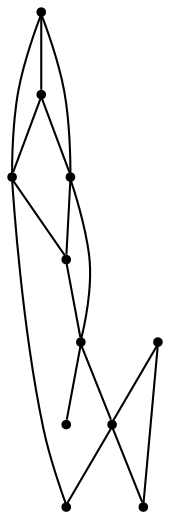 graph {
  node [shape=point,comment="{\"directed\":false,\"doi\":\"10.1007/978-3-319-03841-4_10\",\"figure\":\"2 (3)\"}"]

  v0 [pos="1703.361338346653,1501.177441998641"]
  v1 [pos="1628.899314753586,1426.7527270711494"]
  v2 [pos="1628.899314753586,1501.177441998641"]
  v3 [pos="1628.899314753586,1352.3322089973922"]
  v4 [pos="1554.4332192144468,1277.9116909236345"]
  v5 [pos="1554.4332192144468,1352.3322089973922"]
  v6 [pos="1554.4332192144468,1426.7527270711494"]
  v7 [pos="1554.4332192144468,1501.177441998641"]
  v8 [pos="1479.9711956213798,1501.177441998641"]
  v9 [pos="1479.9711956213798,1352.3322089973922"]
  v10 [pos="1479.9711956213798,1426.7527270711494"]

  v8 -- v10 [id="-2",pos="1479.9711956213798,1501.177441998641 1479.9711956213798,1426.7527270711494 1479.9711956213798,1426.7527270711494 1479.9711956213798,1426.7527270711494"]
  v10 -- v9 [id="-3",pos="1479.9711956213798,1426.7527270711494 1479.9711956213798,1352.3322089973922 1479.9711956213798,1352.3322089973922 1479.9711956213798,1352.3322089973922"]
  v8 -- v6 [id="-4",pos="1479.9711956213798,1501.177441998641 1554.4332192144468,1426.7527270711494 1554.4332192144468,1426.7527270711494 1554.4332192144468,1426.7527270711494"]
  v10 -- v5 [id="-5",pos="1479.9711956213798,1426.7527270711494 1554.4332192144468,1352.3322089973922 1554.4332192144468,1352.3322089973922 1554.4332192144468,1352.3322089973922"]
  v9 -- v5 [id="-6",pos="1479.9711956213798,1352.3322089973922 1554.4332192144468,1352.3322089973922 1554.4332192144468,1352.3322089973922 1554.4332192144468,1352.3322089973922"]
  v8 -- v7 [id="-7",pos="1479.9711956213798,1501.177441998641 1554.4332192144468,1501.177441998641 1554.4332192144468,1501.177441998641 1554.4332192144468,1501.177441998641"]
  v7 -- v6 [id="-10",pos="1554.4332192144468,1501.177441998641 1554.4332192144468,1426.7527270711494 1554.4332192144468,1426.7527270711494 1554.4332192144468,1426.7527270711494"]
  v5 -- v4 [id="-11",pos="1554.4332192144468,1352.3322089973922 1554.4332192144468,1277.9116909236345 1554.4332192144468,1277.9116909236345 1554.4332192144468,1277.9116909236345"]
  v6 -- v3 [id="-12",pos="1554.4332192144468,1426.7527270711494 1628.899314753586,1352.3322089973922 1628.899314753586,1352.3322089973922 1628.899314753586,1352.3322089973922"]
  v2 -- v0 [id="-13",pos="1628.899314753586,1501.177441998641 1703.361338346653,1501.177441998641 1703.361338346653,1501.177441998641 1703.361338346653,1501.177441998641"]
  v1 -- v3 [id="-16",pos="1628.899314753586,1426.7527270711494 1628.899314753586,1352.3322089973922 1628.899314753586,1352.3322089973922 1628.899314753586,1352.3322089973922"]
  v2 -- v1 [id="-18",pos="1628.899314753586,1501.177441998641 1628.899314753586,1426.7527270711494 1628.899314753586,1426.7527270711494 1628.899314753586,1426.7527270711494"]
  v7 -- v10 [id="-21",pos="1554.4332192144468,1501.177441998641 1479.9711956213798,1426.7527270711494 1479.9711956213798,1426.7527270711494 1479.9711956213798,1426.7527270711494"]
  v6 -- v9 [id="-22",pos="1554.4332192144468,1426.7527270711494 1479.9711956213798,1352.3322089973922 1479.9711956213798,1352.3322089973922 1479.9711956213798,1352.3322089973922"]
  v5 -- v1 [id="-23",pos="1554.4332192144468,1352.3322089973922 1628.899314753586,1426.7527270711494 1628.899314753586,1426.7527270711494 1628.899314753586,1426.7527270711494"]
  v1 -- v0 [id="-26",pos="1628.899314753586,1426.7527270711494 1703.361338346653,1501.177441998641 1703.361338346653,1501.177441998641 1703.361338346653,1501.177441998641"]
}